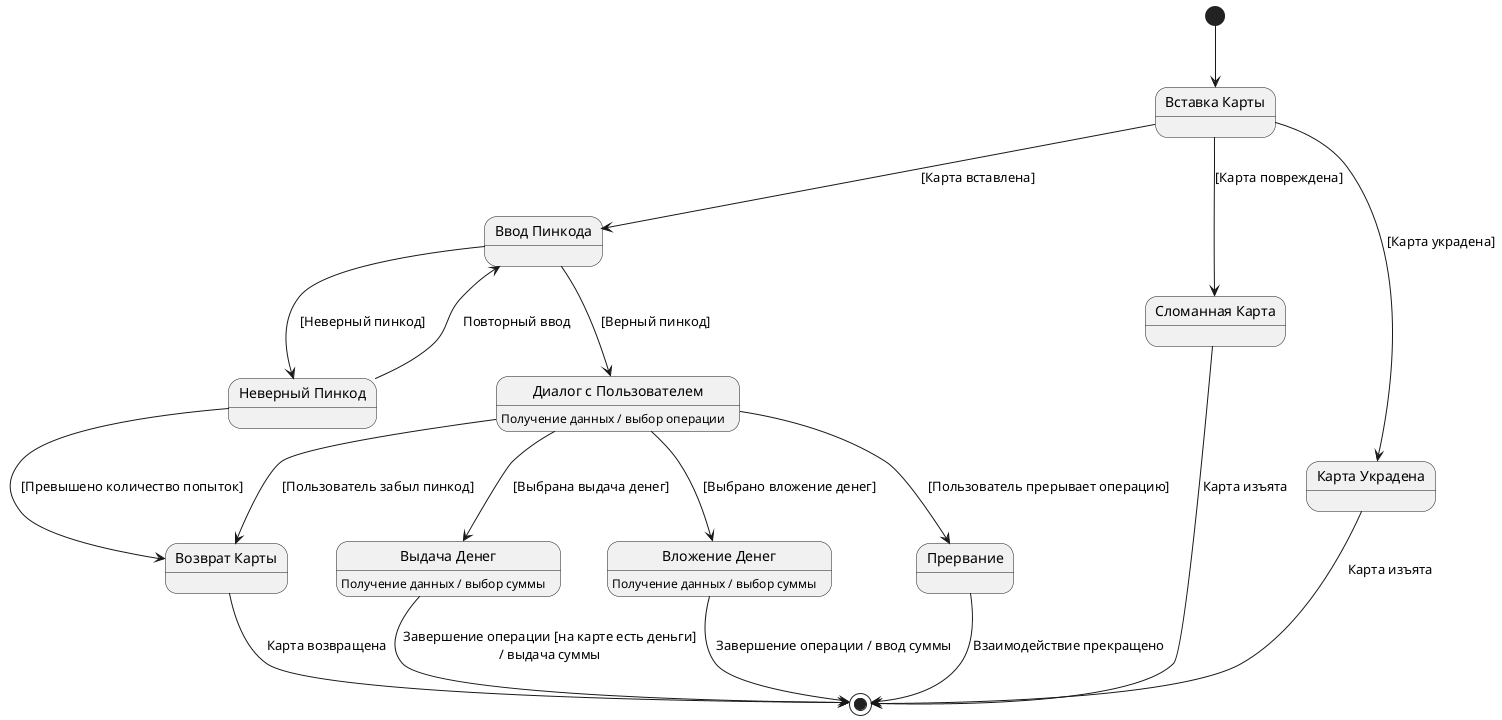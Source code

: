 @startuml "ATM State"
state "Вставка Карты" as insert
state "Ввод Пинкода" as enterPIN
state "Неверный Пинкод" as incorrectPIN
state "Возврат Карты" as return
state "Диалог с Пользователем" as diag
state "Выдача Денег" as withdraw
state "Вложение Денег" as deposit
state "Прервание" as break
state "Сломанная Карта" as broken
state "Карта Украдена" as stolen
[*] --> insert

insert --> enterPIN : [Карта вставлена]
enterPIN --> incorrectPIN : [Неверный пинкод]
incorrectPIN --> enterPIN : Повторный ввод
incorrectPIN --> return : [Превышено количество попыток]

enterPIN --> diag : [Верный пинкод]
diag --> withdraw : [Выбрана выдача денег]
diag --> deposit : [Выбрано вложение денег]

withdraw --> [*] : Завершение операции [на карте есть деньги]\n/ выдача суммы
deposit --> [*] : Завершение операции / ввод суммы

diag --> return : [Пользователь забыл пинкод]
return --> [*] : Карта возвращена

diag --> break : [Пользователь прерывает операцию]
break --> [*] : Взаимодействие прекращено

insert --> broken : [Карта повреждена]
broken --> [*] : Карта изъята

insert --> stolen : [Карта украдена]
stolen --> [*] : Карта изъята

diag: Получение данных / выбор операции
withdraw: Получение данных / выбор суммы
deposit: Получение данных / выбор суммы

@enduml